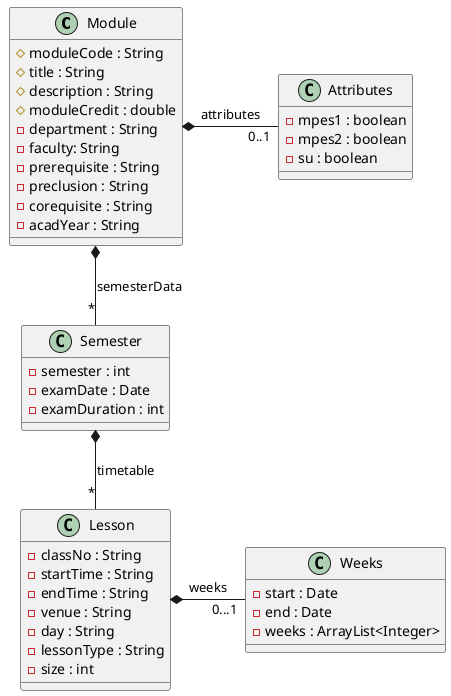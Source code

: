 @startuml
'https://plantuml.com/sequence-diagram

class Module {
    #moduleCode : String
    #title : String
    #description : String
    #moduleCredit : double
    -department : String
    -faculty: String
    -prerequisite : String
    -preclusion : String
    -corequisite : String
    -acadYear : String
}

Module *-- "0..1" Attributes : attributes
Module -[hidden]right- Attributes

class Attributes {
    -mpes1 : boolean
    -mpes2 : boolean
    -su : boolean
}

Module *-- "*" Semester : semesterData

class Semester {
    -semester : int
    -examDate : Date
    -examDuration : int
}

Semester *-- "*" Lesson : timetable

class Lesson {
    -classNo : String
    -startTime : String
    -endTime : String
    -venue : String
    -day : String
    -lessonType : String
    -size : int
}

Lesson *-- "0...1" Weeks : weeks
Lesson -[hidden]right- Weeks

class Weeks {
    -start : Date
    -end : Date
    -weeks : ArrayList<Integer>
}

@enduml